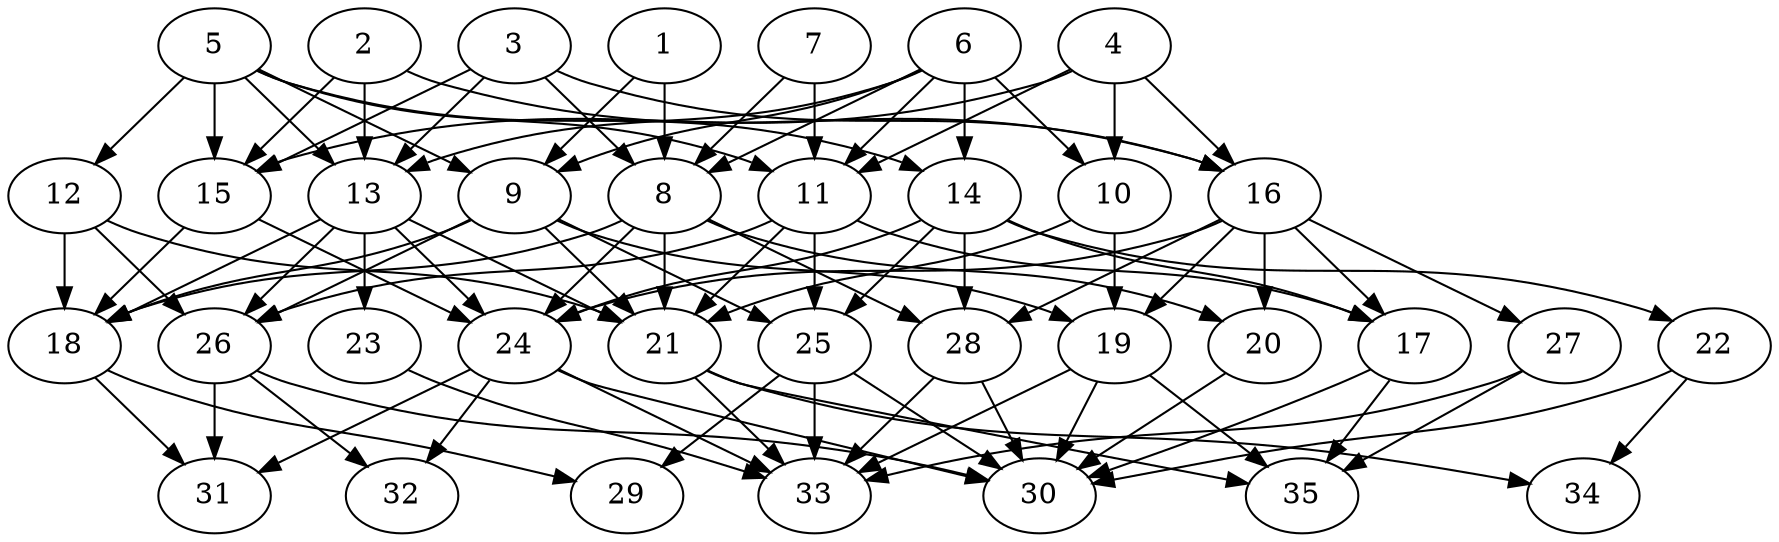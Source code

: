 // DAG automatically generated by daggen at Thu Oct  3 14:05:36 2019
// ./daggen --dot -n 35 --ccr 0.4 --fat 0.7 --regular 0.5 --density 0.6 --mindata 5242880 --maxdata 52428800 
digraph G {
  1 [size="36843520", alpha="0.20", expect_size="14737408"] 
  1 -> 8 [size ="14737408"]
  1 -> 9 [size ="14737408"]
  2 [size="101248000", alpha="0.16", expect_size="40499200"] 
  2 -> 13 [size ="40499200"]
  2 -> 15 [size ="40499200"]
  2 -> 16 [size ="40499200"]
  3 [size="64826880", alpha="0.01", expect_size="25930752"] 
  3 -> 8 [size ="25930752"]
  3 -> 13 [size ="25930752"]
  3 -> 15 [size ="25930752"]
  3 -> 16 [size ="25930752"]
  4 [size="121349120", alpha="0.07", expect_size="48539648"] 
  4 -> 10 [size ="48539648"]
  4 -> 11 [size ="48539648"]
  4 -> 15 [size ="48539648"]
  4 -> 16 [size ="48539648"]
  5 [size="18352640", alpha="0.08", expect_size="7341056"] 
  5 -> 9 [size ="7341056"]
  5 -> 11 [size ="7341056"]
  5 -> 12 [size ="7341056"]
  5 -> 13 [size ="7341056"]
  5 -> 14 [size ="7341056"]
  5 -> 15 [size ="7341056"]
  6 [size="21214720", alpha="0.02", expect_size="8485888"] 
  6 -> 8 [size ="8485888"]
  6 -> 9 [size ="8485888"]
  6 -> 10 [size ="8485888"]
  6 -> 11 [size ="8485888"]
  6 -> 13 [size ="8485888"]
  6 -> 14 [size ="8485888"]
  7 [size="33894400", alpha="0.13", expect_size="13557760"] 
  7 -> 8 [size ="13557760"]
  7 -> 11 [size ="13557760"]
  8 [size="63321600", alpha="0.20", expect_size="25328640"] 
  8 -> 18 [size ="25328640"]
  8 -> 20 [size ="25328640"]
  8 -> 21 [size ="25328640"]
  8 -> 24 [size ="25328640"]
  8 -> 28 [size ="25328640"]
  9 [size="111639040", alpha="0.03", expect_size="44655616"] 
  9 -> 18 [size ="44655616"]
  9 -> 19 [size ="44655616"]
  9 -> 21 [size ="44655616"]
  9 -> 25 [size ="44655616"]
  9 -> 26 [size ="44655616"]
  10 [size="13253120", alpha="0.13", expect_size="5301248"] 
  10 -> 19 [size ="5301248"]
  10 -> 21 [size ="5301248"]
  11 [size="27548160", alpha="0.20", expect_size="11019264"] 
  11 -> 17 [size ="11019264"]
  11 -> 21 [size ="11019264"]
  11 -> 25 [size ="11019264"]
  11 -> 26 [size ="11019264"]
  12 [size="26086400", alpha="0.12", expect_size="10434560"] 
  12 -> 18 [size ="10434560"]
  12 -> 21 [size ="10434560"]
  12 -> 26 [size ="10434560"]
  13 [size="122918400", alpha="0.02", expect_size="49167360"] 
  13 -> 18 [size ="49167360"]
  13 -> 21 [size ="49167360"]
  13 -> 23 [size ="49167360"]
  13 -> 24 [size ="49167360"]
  13 -> 26 [size ="49167360"]
  14 [size="13721600", alpha="0.07", expect_size="5488640"] 
  14 -> 17 [size ="5488640"]
  14 -> 22 [size ="5488640"]
  14 -> 24 [size ="5488640"]
  14 -> 25 [size ="5488640"]
  14 -> 28 [size ="5488640"]
  15 [size="55150080", alpha="0.17", expect_size="22060032"] 
  15 -> 18 [size ="22060032"]
  15 -> 24 [size ="22060032"]
  16 [size="103882240", alpha="0.05", expect_size="41552896"] 
  16 -> 17 [size ="41552896"]
  16 -> 19 [size ="41552896"]
  16 -> 20 [size ="41552896"]
  16 -> 24 [size ="41552896"]
  16 -> 27 [size ="41552896"]
  16 -> 28 [size ="41552896"]
  17 [size="117918720", alpha="0.11", expect_size="47167488"] 
  17 -> 30 [size ="47167488"]
  17 -> 35 [size ="47167488"]
  18 [size="76264960", alpha="0.13", expect_size="30505984"] 
  18 -> 29 [size ="30505984"]
  18 -> 31 [size ="30505984"]
  19 [size="75904000", alpha="0.10", expect_size="30361600"] 
  19 -> 30 [size ="30361600"]
  19 -> 33 [size ="30361600"]
  19 -> 35 [size ="30361600"]
  20 [size="91671040", alpha="0.12", expect_size="36668416"] 
  20 -> 30 [size ="36668416"]
  21 [size="50959360", alpha="0.18", expect_size="20383744"] 
  21 -> 33 [size ="20383744"]
  21 -> 34 [size ="20383744"]
  21 -> 35 [size ="20383744"]
  22 [size="49454080", alpha="0.19", expect_size="19781632"] 
  22 -> 30 [size ="19781632"]
  22 -> 34 [size ="19781632"]
  23 [size="121287680", alpha="0.08", expect_size="48515072"] 
  23 -> 33 [size ="48515072"]
  24 [size="14369280", alpha="0.16", expect_size="5747712"] 
  24 -> 30 [size ="5747712"]
  24 -> 31 [size ="5747712"]
  24 -> 32 [size ="5747712"]
  24 -> 33 [size ="5747712"]
  25 [size="54336000", alpha="0.05", expect_size="21734400"] 
  25 -> 29 [size ="21734400"]
  25 -> 30 [size ="21734400"]
  25 -> 33 [size ="21734400"]
  26 [size="34583040", alpha="0.15", expect_size="13833216"] 
  26 -> 30 [size ="13833216"]
  26 -> 31 [size ="13833216"]
  26 -> 32 [size ="13833216"]
  27 [size="61606400", alpha="0.09", expect_size="24642560"] 
  27 -> 33 [size ="24642560"]
  27 -> 35 [size ="24642560"]
  28 [size="125952000", alpha="0.11", expect_size="50380800"] 
  28 -> 30 [size ="50380800"]
  28 -> 33 [size ="50380800"]
  29 [size="87244800", alpha="0.10", expect_size="34897920"] 
  30 [size="29086720", alpha="0.09", expect_size="11634688"] 
  31 [size="99601920", alpha="0.10", expect_size="39840768"] 
  32 [size="86597120", alpha="0.14", expect_size="34638848"] 
  33 [size="78213120", alpha="0.16", expect_size="31285248"] 
  34 [size="126172160", alpha="0.18", expect_size="50468864"] 
  35 [size="102786560", alpha="0.08", expect_size="41114624"] 
}
